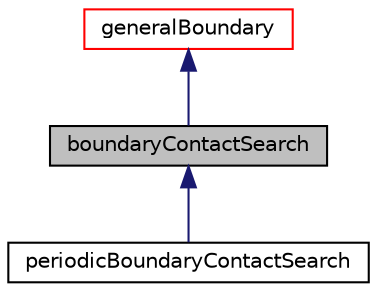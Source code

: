 digraph "boundaryContactSearch"
{
 // LATEX_PDF_SIZE
  edge [fontname="Helvetica",fontsize="10",labelfontname="Helvetica",labelfontsize="10"];
  node [fontname="Helvetica",fontsize="10",shape=record];
  Node1 [label="boundaryContactSearch",height=0.2,width=0.4,color="black", fillcolor="grey75", style="filled", fontcolor="black",tooltip=" "];
  Node2 -> Node1 [dir="back",color="midnightblue",fontsize="10",style="solid",fontname="Helvetica"];
  Node2 [label="generalBoundary",height=0.2,width=0.4,color="red", fillcolor="white", style="filled",URL="$classpFlow_1_1generalBoundary.html",tooltip=" "];
  Node1 -> Node4 [dir="back",color="midnightblue",fontsize="10",style="solid",fontname="Helvetica"];
  Node4 [label="periodicBoundaryContactSearch",height=0.2,width=0.4,color="black", fillcolor="white", style="filled",URL="$classpFlow_1_1periodicBoundaryContactSearch.html",tooltip=" "];
}
